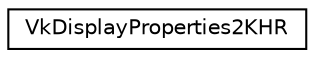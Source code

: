 digraph "Graphical Class Hierarchy"
{
 // LATEX_PDF_SIZE
  edge [fontname="Helvetica",fontsize="10",labelfontname="Helvetica",labelfontsize="10"];
  node [fontname="Helvetica",fontsize="10",shape=record];
  rankdir="LR";
  Node0 [label="VkDisplayProperties2KHR",height=0.2,width=0.4,color="black", fillcolor="white", style="filled",URL="$df/d97/structVkDisplayProperties2KHR.html",tooltip=" "];
}

